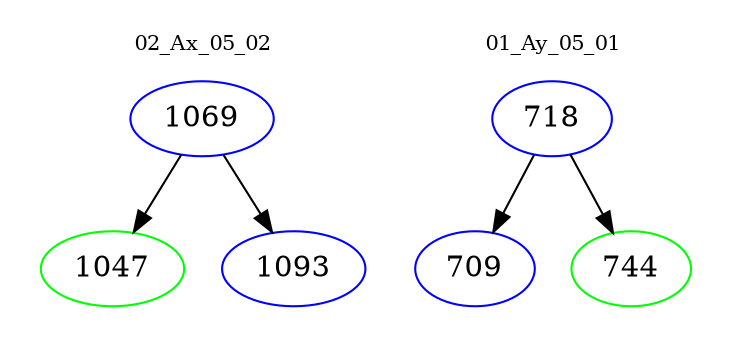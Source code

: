 digraph{
subgraph cluster_0 {
color = white
label = "02_Ax_05_02";
fontsize=10;
T0_1069 [label="1069", color="blue"]
T0_1069 -> T0_1047 [color="black"]
T0_1047 [label="1047", color="green"]
T0_1069 -> T0_1093 [color="black"]
T0_1093 [label="1093", color="blue"]
}
subgraph cluster_1 {
color = white
label = "01_Ay_05_01";
fontsize=10;
T1_718 [label="718", color="blue"]
T1_718 -> T1_709 [color="black"]
T1_709 [label="709", color="blue"]
T1_718 -> T1_744 [color="black"]
T1_744 [label="744", color="green"]
}
}

